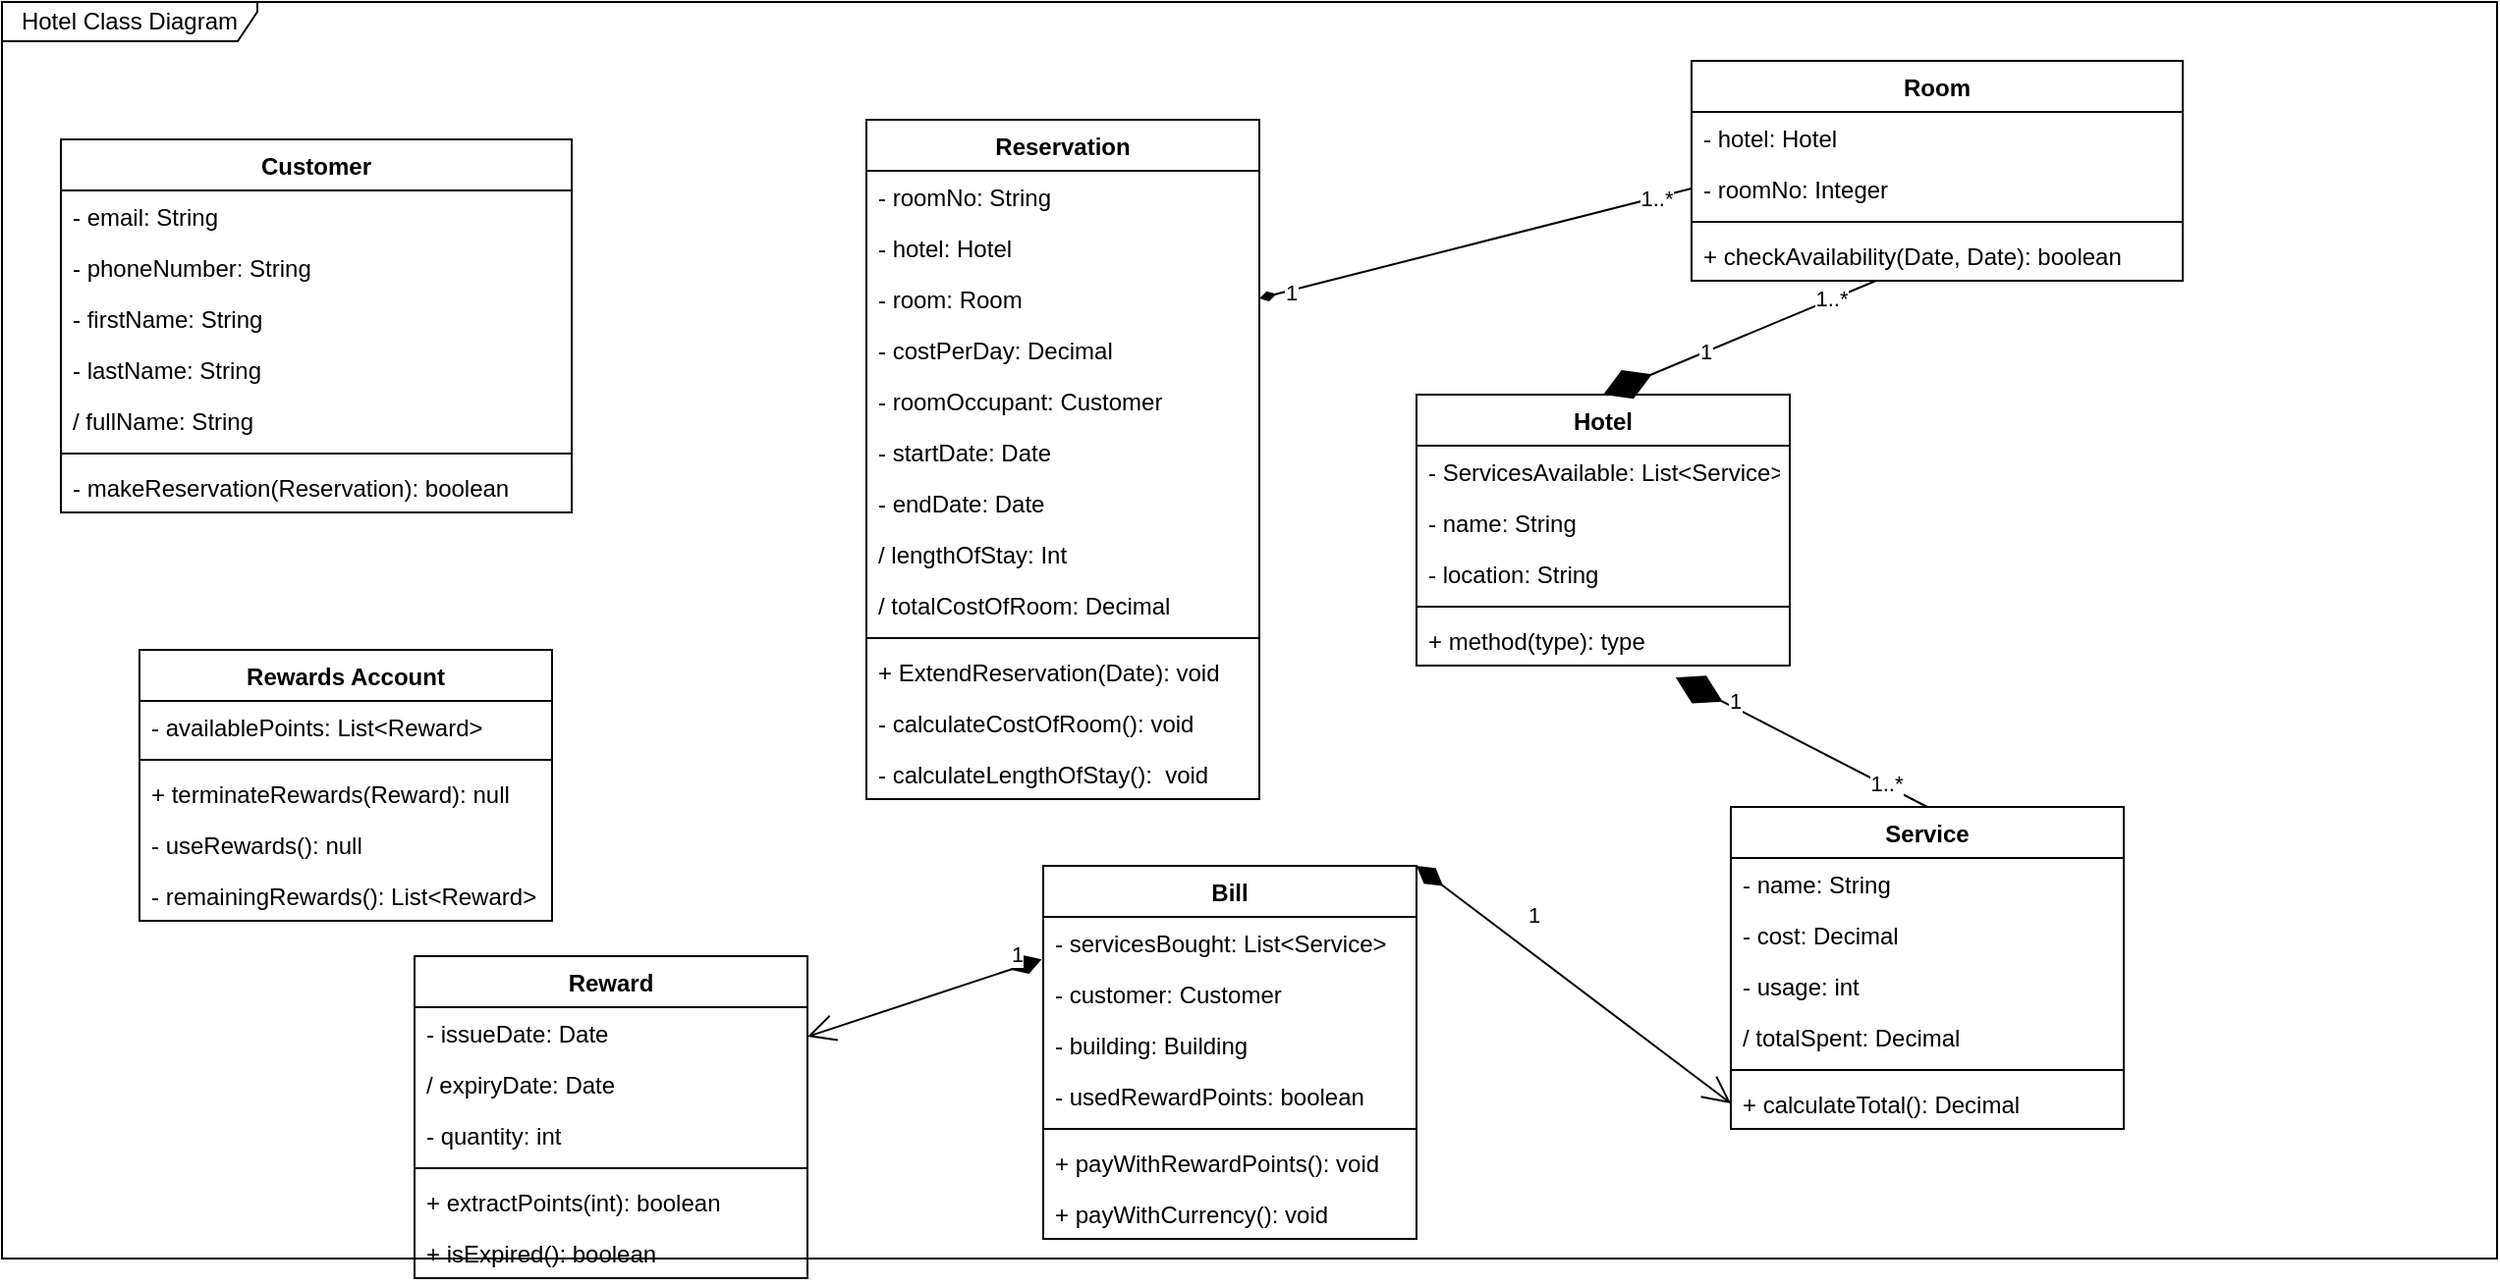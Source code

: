 <mxfile version="15.6.8" type="github">
  <diagram id="YhXRtmVECPYvh8T-_8Jl" name="Page-1">
    <mxGraphModel dx="1221" dy="1813" grid="1" gridSize="10" guides="1" tooltips="1" connect="1" arrows="1" fold="1" page="1" pageScale="1" pageWidth="827" pageHeight="1169" math="0" shadow="0">
      <root>
        <mxCell id="0" />
        <mxCell id="1" parent="0" />
        <mxCell id="nPpc5XucaBcoF5oF9KkG-5" value="Hotel Class Diagram" style="shape=umlFrame;whiteSpace=wrap;html=1;width=130;height=20;" parent="1" vertex="1">
          <mxGeometry x="120" y="-210" width="1270" height="640" as="geometry" />
        </mxCell>
        <mxCell id="nPpc5XucaBcoF5oF9KkG-1" value="Customer" style="swimlane;fontStyle=1;align=center;verticalAlign=top;childLayout=stackLayout;horizontal=1;startSize=26;horizontalStack=0;resizeParent=1;resizeParentMax=0;resizeLast=0;collapsible=1;marginBottom=0;" parent="1" vertex="1">
          <mxGeometry x="150" y="-140" width="260" height="190" as="geometry" />
        </mxCell>
        <mxCell id="nPpc5XucaBcoF5oF9KkG-2" value="- email: String" style="text;strokeColor=none;fillColor=none;align=left;verticalAlign=top;spacingLeft=4;spacingRight=4;overflow=hidden;rotatable=0;points=[[0,0.5],[1,0.5]];portConstraint=eastwest;" parent="nPpc5XucaBcoF5oF9KkG-1" vertex="1">
          <mxGeometry y="26" width="260" height="26" as="geometry" />
        </mxCell>
        <mxCell id="vZjGSp75bT5T1jxKTtqy-53" value="- phoneNumber: String" style="text;strokeColor=none;fillColor=none;align=left;verticalAlign=top;spacingLeft=4;spacingRight=4;overflow=hidden;rotatable=0;points=[[0,0.5],[1,0.5]];portConstraint=eastwest;" vertex="1" parent="nPpc5XucaBcoF5oF9KkG-1">
          <mxGeometry y="52" width="260" height="26" as="geometry" />
        </mxCell>
        <mxCell id="vZjGSp75bT5T1jxKTtqy-52" value="- firstName: String" style="text;strokeColor=none;fillColor=none;align=left;verticalAlign=top;spacingLeft=4;spacingRight=4;overflow=hidden;rotatable=0;points=[[0,0.5],[1,0.5]];portConstraint=eastwest;" vertex="1" parent="nPpc5XucaBcoF5oF9KkG-1">
          <mxGeometry y="78" width="260" height="26" as="geometry" />
        </mxCell>
        <mxCell id="vZjGSp75bT5T1jxKTtqy-54" value="- lastName: String" style="text;strokeColor=none;fillColor=none;align=left;verticalAlign=top;spacingLeft=4;spacingRight=4;overflow=hidden;rotatable=0;points=[[0,0.5],[1,0.5]];portConstraint=eastwest;" vertex="1" parent="nPpc5XucaBcoF5oF9KkG-1">
          <mxGeometry y="104" width="260" height="26" as="geometry" />
        </mxCell>
        <mxCell id="vZjGSp75bT5T1jxKTtqy-55" value="/ fullName: String" style="text;strokeColor=none;fillColor=none;align=left;verticalAlign=top;spacingLeft=4;spacingRight=4;overflow=hidden;rotatable=0;points=[[0,0.5],[1,0.5]];portConstraint=eastwest;" vertex="1" parent="nPpc5XucaBcoF5oF9KkG-1">
          <mxGeometry y="130" width="260" height="26" as="geometry" />
        </mxCell>
        <mxCell id="nPpc5XucaBcoF5oF9KkG-3" value="" style="line;strokeWidth=1;fillColor=none;align=left;verticalAlign=middle;spacingTop=-1;spacingLeft=3;spacingRight=3;rotatable=0;labelPosition=right;points=[];portConstraint=eastwest;" parent="nPpc5XucaBcoF5oF9KkG-1" vertex="1">
          <mxGeometry y="156" width="260" height="8" as="geometry" />
        </mxCell>
        <mxCell id="nPpc5XucaBcoF5oF9KkG-4" value="- makeReservation(Reservation): boolean" style="text;strokeColor=none;fillColor=none;align=left;verticalAlign=top;spacingLeft=4;spacingRight=4;overflow=hidden;rotatable=0;points=[[0,0.5],[1,0.5]];portConstraint=eastwest;" parent="nPpc5XucaBcoF5oF9KkG-1" vertex="1">
          <mxGeometry y="164" width="260" height="26" as="geometry" />
        </mxCell>
        <mxCell id="nPpc5XucaBcoF5oF9KkG-6" value="Reservation" style="swimlane;fontStyle=1;align=center;verticalAlign=top;childLayout=stackLayout;horizontal=1;startSize=26;horizontalStack=0;resizeParent=1;resizeParentMax=0;resizeLast=0;collapsible=1;marginBottom=0;" parent="1" vertex="1">
          <mxGeometry x="560" y="-150" width="200" height="346" as="geometry" />
        </mxCell>
        <mxCell id="nPpc5XucaBcoF5oF9KkG-7" value="- roomNo: String" style="text;strokeColor=none;fillColor=none;align=left;verticalAlign=top;spacingLeft=4;spacingRight=4;overflow=hidden;rotatable=0;points=[[0,0.5],[1,0.5]];portConstraint=eastwest;" parent="nPpc5XucaBcoF5oF9KkG-6" vertex="1">
          <mxGeometry y="26" width="200" height="26" as="geometry" />
        </mxCell>
        <mxCell id="vZjGSp75bT5T1jxKTtqy-7" value="- hotel: Hotel" style="text;strokeColor=none;fillColor=none;align=left;verticalAlign=top;spacingLeft=4;spacingRight=4;overflow=hidden;rotatable=0;points=[[0,0.5],[1,0.5]];portConstraint=eastwest;" vertex="1" parent="nPpc5XucaBcoF5oF9KkG-6">
          <mxGeometry y="52" width="200" height="26" as="geometry" />
        </mxCell>
        <mxCell id="vZjGSp75bT5T1jxKTtqy-16" value="- room: Room" style="text;strokeColor=none;fillColor=none;align=left;verticalAlign=top;spacingLeft=4;spacingRight=4;overflow=hidden;rotatable=0;points=[[0,0.5],[1,0.5]];portConstraint=eastwest;" vertex="1" parent="nPpc5XucaBcoF5oF9KkG-6">
          <mxGeometry y="78" width="200" height="26" as="geometry" />
        </mxCell>
        <mxCell id="vZjGSp75bT5T1jxKTtqy-39" value="- costPerDay: Decimal" style="text;strokeColor=none;fillColor=none;align=left;verticalAlign=top;spacingLeft=4;spacingRight=4;overflow=hidden;rotatable=0;points=[[0,0.5],[1,0.5]];portConstraint=eastwest;" vertex="1" parent="nPpc5XucaBcoF5oF9KkG-6">
          <mxGeometry y="104" width="200" height="26" as="geometry" />
        </mxCell>
        <mxCell id="vZjGSp75bT5T1jxKTtqy-70" value="- roomOccupant: Customer" style="text;strokeColor=none;fillColor=none;align=left;verticalAlign=top;spacingLeft=4;spacingRight=4;overflow=hidden;rotatable=0;points=[[0,0.5],[1,0.5]];portConstraint=eastwest;" vertex="1" parent="nPpc5XucaBcoF5oF9KkG-6">
          <mxGeometry y="130" width="200" height="26" as="geometry" />
        </mxCell>
        <mxCell id="vZjGSp75bT5T1jxKTtqy-17" value="- startDate: Date" style="text;strokeColor=none;fillColor=none;align=left;verticalAlign=top;spacingLeft=4;spacingRight=4;overflow=hidden;rotatable=0;points=[[0,0.5],[1,0.5]];portConstraint=eastwest;" vertex="1" parent="nPpc5XucaBcoF5oF9KkG-6">
          <mxGeometry y="156" width="200" height="26" as="geometry" />
        </mxCell>
        <mxCell id="vZjGSp75bT5T1jxKTtqy-18" value="- endDate: Date" style="text;strokeColor=none;fillColor=none;align=left;verticalAlign=top;spacingLeft=4;spacingRight=4;overflow=hidden;rotatable=0;points=[[0,0.5],[1,0.5]];portConstraint=eastwest;" vertex="1" parent="nPpc5XucaBcoF5oF9KkG-6">
          <mxGeometry y="182" width="200" height="26" as="geometry" />
        </mxCell>
        <mxCell id="vZjGSp75bT5T1jxKTtqy-19" value="/ lengthOfStay: Int" style="text;strokeColor=none;fillColor=none;align=left;verticalAlign=top;spacingLeft=4;spacingRight=4;overflow=hidden;rotatable=0;points=[[0,0.5],[1,0.5]];portConstraint=eastwest;" vertex="1" parent="nPpc5XucaBcoF5oF9KkG-6">
          <mxGeometry y="208" width="200" height="26" as="geometry" />
        </mxCell>
        <mxCell id="vZjGSp75bT5T1jxKTtqy-41" value="/ totalCostOfRoom: Decimal" style="text;strokeColor=none;fillColor=none;align=left;verticalAlign=top;spacingLeft=4;spacingRight=4;overflow=hidden;rotatable=0;points=[[0,0.5],[1,0.5]];portConstraint=eastwest;" vertex="1" parent="nPpc5XucaBcoF5oF9KkG-6">
          <mxGeometry y="234" width="200" height="26" as="geometry" />
        </mxCell>
        <mxCell id="nPpc5XucaBcoF5oF9KkG-8" value="" style="line;strokeWidth=1;fillColor=none;align=left;verticalAlign=middle;spacingTop=-1;spacingLeft=3;spacingRight=3;rotatable=0;labelPosition=right;points=[];portConstraint=eastwest;" parent="nPpc5XucaBcoF5oF9KkG-6" vertex="1">
          <mxGeometry y="260" width="200" height="8" as="geometry" />
        </mxCell>
        <mxCell id="nPpc5XucaBcoF5oF9KkG-9" value="+ ExtendReservation(Date): void" style="text;strokeColor=none;fillColor=none;align=left;verticalAlign=top;spacingLeft=4;spacingRight=4;overflow=hidden;rotatable=0;points=[[0,0.5],[1,0.5]];portConstraint=eastwest;" parent="nPpc5XucaBcoF5oF9KkG-6" vertex="1">
          <mxGeometry y="268" width="200" height="26" as="geometry" />
        </mxCell>
        <mxCell id="vZjGSp75bT5T1jxKTtqy-42" value="- calculateCostOfRoom(): void" style="text;strokeColor=none;fillColor=none;align=left;verticalAlign=top;spacingLeft=4;spacingRight=4;overflow=hidden;rotatable=0;points=[[0,0.5],[1,0.5]];portConstraint=eastwest;" vertex="1" parent="nPpc5XucaBcoF5oF9KkG-6">
          <mxGeometry y="294" width="200" height="26" as="geometry" />
        </mxCell>
        <mxCell id="vZjGSp75bT5T1jxKTtqy-43" value="- calculateLengthOfStay():  void" style="text;strokeColor=none;fillColor=none;align=left;verticalAlign=top;spacingLeft=4;spacingRight=4;overflow=hidden;rotatable=0;points=[[0,0.5],[1,0.5]];portConstraint=eastwest;" vertex="1" parent="nPpc5XucaBcoF5oF9KkG-6">
          <mxGeometry y="320" width="200" height="26" as="geometry" />
        </mxCell>
        <mxCell id="nPpc5XucaBcoF5oF9KkG-14" value="Service" style="swimlane;fontStyle=1;align=center;verticalAlign=top;childLayout=stackLayout;horizontal=1;startSize=26;horizontalStack=0;resizeParent=1;resizeParentMax=0;resizeLast=0;collapsible=1;marginBottom=0;" parent="1" vertex="1">
          <mxGeometry x="1000" y="200" width="200" height="164" as="geometry" />
        </mxCell>
        <mxCell id="nPpc5XucaBcoF5oF9KkG-15" value="- name: String" style="text;strokeColor=none;fillColor=none;align=left;verticalAlign=top;spacingLeft=4;spacingRight=4;overflow=hidden;rotatable=0;points=[[0,0.5],[1,0.5]];portConstraint=eastwest;" parent="nPpc5XucaBcoF5oF9KkG-14" vertex="1">
          <mxGeometry y="26" width="200" height="26" as="geometry" />
        </mxCell>
        <mxCell id="vZjGSp75bT5T1jxKTtqy-32" value="- cost: Decimal" style="text;strokeColor=none;fillColor=none;align=left;verticalAlign=top;spacingLeft=4;spacingRight=4;overflow=hidden;rotatable=0;points=[[0,0.5],[1,0.5]];portConstraint=eastwest;" vertex="1" parent="nPpc5XucaBcoF5oF9KkG-14">
          <mxGeometry y="52" width="200" height="26" as="geometry" />
        </mxCell>
        <mxCell id="vZjGSp75bT5T1jxKTtqy-33" value="- usage: int" style="text;strokeColor=none;fillColor=none;align=left;verticalAlign=top;spacingLeft=4;spacingRight=4;overflow=hidden;rotatable=0;points=[[0,0.5],[1,0.5]];portConstraint=eastwest;" vertex="1" parent="nPpc5XucaBcoF5oF9KkG-14">
          <mxGeometry y="78" width="200" height="26" as="geometry" />
        </mxCell>
        <mxCell id="vZjGSp75bT5T1jxKTtqy-34" value="/ totalSpent: Decimal" style="text;strokeColor=none;fillColor=none;align=left;verticalAlign=top;spacingLeft=4;spacingRight=4;overflow=hidden;rotatable=0;points=[[0,0.5],[1,0.5]];portConstraint=eastwest;" vertex="1" parent="nPpc5XucaBcoF5oF9KkG-14">
          <mxGeometry y="104" width="200" height="26" as="geometry" />
        </mxCell>
        <mxCell id="nPpc5XucaBcoF5oF9KkG-16" value="" style="line;strokeWidth=1;fillColor=none;align=left;verticalAlign=middle;spacingTop=-1;spacingLeft=3;spacingRight=3;rotatable=0;labelPosition=right;points=[];portConstraint=eastwest;" parent="nPpc5XucaBcoF5oF9KkG-14" vertex="1">
          <mxGeometry y="130" width="200" height="8" as="geometry" />
        </mxCell>
        <mxCell id="nPpc5XucaBcoF5oF9KkG-17" value="+ calculateTotal(): Decimal" style="text;strokeColor=none;fillColor=none;align=left;verticalAlign=top;spacingLeft=4;spacingRight=4;overflow=hidden;rotatable=0;points=[[0,0.5],[1,0.5]];portConstraint=eastwest;" parent="nPpc5XucaBcoF5oF9KkG-14" vertex="1">
          <mxGeometry y="138" width="200" height="26" as="geometry" />
        </mxCell>
        <mxCell id="nPpc5XucaBcoF5oF9KkG-18" value="Bill" style="swimlane;fontStyle=1;align=center;verticalAlign=top;childLayout=stackLayout;horizontal=1;startSize=26;horizontalStack=0;resizeParent=1;resizeParentMax=0;resizeLast=0;collapsible=1;marginBottom=0;" parent="1" vertex="1">
          <mxGeometry x="650" y="230" width="190" height="190" as="geometry" />
        </mxCell>
        <mxCell id="nPpc5XucaBcoF5oF9KkG-19" value="- servicesBought: List&lt;Service&gt;" style="text;strokeColor=none;fillColor=none;align=left;verticalAlign=top;spacingLeft=4;spacingRight=4;overflow=hidden;rotatable=0;points=[[0,0.5],[1,0.5]];portConstraint=eastwest;" parent="nPpc5XucaBcoF5oF9KkG-18" vertex="1">
          <mxGeometry y="26" width="190" height="26" as="geometry" />
        </mxCell>
        <mxCell id="vZjGSp75bT5T1jxKTtqy-35" value="- customer: Customer " style="text;strokeColor=none;fillColor=none;align=left;verticalAlign=top;spacingLeft=4;spacingRight=4;overflow=hidden;rotatable=0;points=[[0,0.5],[1,0.5]];portConstraint=eastwest;" vertex="1" parent="nPpc5XucaBcoF5oF9KkG-18">
          <mxGeometry y="52" width="190" height="26" as="geometry" />
        </mxCell>
        <mxCell id="vZjGSp75bT5T1jxKTtqy-36" value="- building: Building" style="text;strokeColor=none;fillColor=none;align=left;verticalAlign=top;spacingLeft=4;spacingRight=4;overflow=hidden;rotatable=0;points=[[0,0.5],[1,0.5]];portConstraint=eastwest;" vertex="1" parent="nPpc5XucaBcoF5oF9KkG-18">
          <mxGeometry y="78" width="190" height="26" as="geometry" />
        </mxCell>
        <mxCell id="vZjGSp75bT5T1jxKTtqy-37" value="- usedRewardPoints: boolean" style="text;strokeColor=none;fillColor=none;align=left;verticalAlign=top;spacingLeft=4;spacingRight=4;overflow=hidden;rotatable=0;points=[[0,0.5],[1,0.5]];portConstraint=eastwest;" vertex="1" parent="nPpc5XucaBcoF5oF9KkG-18">
          <mxGeometry y="104" width="190" height="26" as="geometry" />
        </mxCell>
        <mxCell id="nPpc5XucaBcoF5oF9KkG-20" value="" style="line;strokeWidth=1;fillColor=none;align=left;verticalAlign=middle;spacingTop=-1;spacingLeft=3;spacingRight=3;rotatable=0;labelPosition=right;points=[];portConstraint=eastwest;" parent="nPpc5XucaBcoF5oF9KkG-18" vertex="1">
          <mxGeometry y="130" width="190" height="8" as="geometry" />
        </mxCell>
        <mxCell id="nPpc5XucaBcoF5oF9KkG-21" value="+ payWithRewardPoints(): void" style="text;strokeColor=none;fillColor=none;align=left;verticalAlign=top;spacingLeft=4;spacingRight=4;overflow=hidden;rotatable=0;points=[[0,0.5],[1,0.5]];portConstraint=eastwest;" parent="nPpc5XucaBcoF5oF9KkG-18" vertex="1">
          <mxGeometry y="138" width="190" height="26" as="geometry" />
        </mxCell>
        <mxCell id="vZjGSp75bT5T1jxKTtqy-44" value="+ payWithCurrency(): void" style="text;strokeColor=none;fillColor=none;align=left;verticalAlign=top;spacingLeft=4;spacingRight=4;overflow=hidden;rotatable=0;points=[[0,0.5],[1,0.5]];portConstraint=eastwest;" vertex="1" parent="nPpc5XucaBcoF5oF9KkG-18">
          <mxGeometry y="164" width="190" height="26" as="geometry" />
        </mxCell>
        <mxCell id="nPpc5XucaBcoF5oF9KkG-22" value="Reward" style="swimlane;fontStyle=1;align=center;verticalAlign=top;childLayout=stackLayout;horizontal=1;startSize=26;horizontalStack=0;resizeParent=1;resizeParentMax=0;resizeLast=0;collapsible=1;marginBottom=0;" parent="1" vertex="1">
          <mxGeometry x="330" y="276" width="200" height="164" as="geometry" />
        </mxCell>
        <mxCell id="nPpc5XucaBcoF5oF9KkG-23" value="- issueDate: Date" style="text;strokeColor=none;fillColor=none;align=left;verticalAlign=top;spacingLeft=4;spacingRight=4;overflow=hidden;rotatable=0;points=[[0,0.5],[1,0.5]];portConstraint=eastwest;" parent="nPpc5XucaBcoF5oF9KkG-22" vertex="1">
          <mxGeometry y="26" width="200" height="26" as="geometry" />
        </mxCell>
        <mxCell id="vZjGSp75bT5T1jxKTtqy-48" value="/ expiryDate: Date" style="text;strokeColor=none;fillColor=none;align=left;verticalAlign=top;spacingLeft=4;spacingRight=4;overflow=hidden;rotatable=0;points=[[0,0.5],[1,0.5]];portConstraint=eastwest;" vertex="1" parent="nPpc5XucaBcoF5oF9KkG-22">
          <mxGeometry y="52" width="200" height="26" as="geometry" />
        </mxCell>
        <mxCell id="vZjGSp75bT5T1jxKTtqy-45" value="- quantity: int" style="text;strokeColor=none;fillColor=none;align=left;verticalAlign=top;spacingLeft=4;spacingRight=4;overflow=hidden;rotatable=0;points=[[0,0.5],[1,0.5]];portConstraint=eastwest;" vertex="1" parent="nPpc5XucaBcoF5oF9KkG-22">
          <mxGeometry y="78" width="200" height="26" as="geometry" />
        </mxCell>
        <mxCell id="nPpc5XucaBcoF5oF9KkG-24" value="" style="line;strokeWidth=1;fillColor=none;align=left;verticalAlign=middle;spacingTop=-1;spacingLeft=3;spacingRight=3;rotatable=0;labelPosition=right;points=[];portConstraint=eastwest;" parent="nPpc5XucaBcoF5oF9KkG-22" vertex="1">
          <mxGeometry y="104" width="200" height="8" as="geometry" />
        </mxCell>
        <mxCell id="nPpc5XucaBcoF5oF9KkG-25" value="+ extractPoints(int): boolean" style="text;strokeColor=none;fillColor=none;align=left;verticalAlign=top;spacingLeft=4;spacingRight=4;overflow=hidden;rotatable=0;points=[[0,0.5],[1,0.5]];portConstraint=eastwest;" parent="nPpc5XucaBcoF5oF9KkG-22" vertex="1">
          <mxGeometry y="112" width="200" height="26" as="geometry" />
        </mxCell>
        <mxCell id="vZjGSp75bT5T1jxKTtqy-47" value="+ isExpired(): boolean" style="text;strokeColor=none;fillColor=none;align=left;verticalAlign=top;spacingLeft=4;spacingRight=4;overflow=hidden;rotatable=0;points=[[0,0.5],[1,0.5]];portConstraint=eastwest;" vertex="1" parent="nPpc5XucaBcoF5oF9KkG-22">
          <mxGeometry y="138" width="200" height="26" as="geometry" />
        </mxCell>
        <mxCell id="nPpc5XucaBcoF5oF9KkG-26" value="Rewards Account" style="swimlane;fontStyle=1;align=center;verticalAlign=top;childLayout=stackLayout;horizontal=1;startSize=26;horizontalStack=0;resizeParent=1;resizeParentMax=0;resizeLast=0;collapsible=1;marginBottom=0;" parent="1" vertex="1">
          <mxGeometry x="190" y="120" width="210" height="138" as="geometry" />
        </mxCell>
        <mxCell id="nPpc5XucaBcoF5oF9KkG-27" value="- availablePoints: List&lt;Reward&gt;" style="text;strokeColor=none;fillColor=none;align=left;verticalAlign=top;spacingLeft=4;spacingRight=4;overflow=hidden;rotatable=0;points=[[0,0.5],[1,0.5]];portConstraint=eastwest;" parent="nPpc5XucaBcoF5oF9KkG-26" vertex="1">
          <mxGeometry y="26" width="210" height="26" as="geometry" />
        </mxCell>
        <mxCell id="nPpc5XucaBcoF5oF9KkG-28" value="" style="line;strokeWidth=1;fillColor=none;align=left;verticalAlign=middle;spacingTop=-1;spacingLeft=3;spacingRight=3;rotatable=0;labelPosition=right;points=[];portConstraint=eastwest;" parent="nPpc5XucaBcoF5oF9KkG-26" vertex="1">
          <mxGeometry y="52" width="210" height="8" as="geometry" />
        </mxCell>
        <mxCell id="nPpc5XucaBcoF5oF9KkG-29" value="+ terminateRewards(Reward): null" style="text;strokeColor=none;fillColor=none;align=left;verticalAlign=top;spacingLeft=4;spacingRight=4;overflow=hidden;rotatable=0;points=[[0,0.5],[1,0.5]];portConstraint=eastwest;" parent="nPpc5XucaBcoF5oF9KkG-26" vertex="1">
          <mxGeometry y="60" width="210" height="26" as="geometry" />
        </mxCell>
        <mxCell id="vZjGSp75bT5T1jxKTtqy-50" value="- useRewards(): null" style="text;strokeColor=none;fillColor=none;align=left;verticalAlign=top;spacingLeft=4;spacingRight=4;overflow=hidden;rotatable=0;points=[[0,0.5],[1,0.5]];portConstraint=eastwest;" vertex="1" parent="nPpc5XucaBcoF5oF9KkG-26">
          <mxGeometry y="86" width="210" height="26" as="geometry" />
        </mxCell>
        <mxCell id="vZjGSp75bT5T1jxKTtqy-51" value="- remainingRewards(): List&lt;Reward&gt;" style="text;strokeColor=none;fillColor=none;align=left;verticalAlign=top;spacingLeft=4;spacingRight=4;overflow=hidden;rotatable=0;points=[[0,0.5],[1,0.5]];portConstraint=eastwest;" vertex="1" parent="nPpc5XucaBcoF5oF9KkG-26">
          <mxGeometry y="112" width="210" height="26" as="geometry" />
        </mxCell>
        <mxCell id="nPpc5XucaBcoF5oF9KkG-30" value="1" style="endArrow=open;html=1;endSize=12;startArrow=diamondThin;startSize=14;startFill=1;align=left;verticalAlign=bottom;rounded=0;exitX=-0.004;exitY=0.831;exitDx=0;exitDy=0;exitPerimeter=0;entryX=1;entryY=0.25;entryDx=0;entryDy=0;" parent="1" source="nPpc5XucaBcoF5oF9KkG-19" target="nPpc5XucaBcoF5oF9KkG-22" edge="1">
          <mxGeometry x="-0.707" y="1" relative="1" as="geometry">
            <mxPoint x="380" y="200" as="sourcePoint" />
            <mxPoint x="540" y="200" as="targetPoint" />
            <mxPoint as="offset" />
          </mxGeometry>
        </mxCell>
        <mxCell id="nPpc5XucaBcoF5oF9KkG-31" value="1" style="endArrow=open;html=1;endSize=12;startArrow=diamondThin;startSize=14;startFill=1;align=left;verticalAlign=bottom;rounded=0;exitX=1;exitY=0;exitDx=0;exitDy=0;entryX=0;entryY=0.5;entryDx=0;entryDy=0;" parent="1" source="nPpc5XucaBcoF5oF9KkG-18" target="nPpc5XucaBcoF5oF9KkG-17" edge="1">
          <mxGeometry x="-0.352" y="7" relative="1" as="geometry">
            <mxPoint x="709.24" y="216.106" as="sourcePoint" />
            <mxPoint x="510" y="210" as="targetPoint" />
            <mxPoint x="-1" as="offset" />
          </mxGeometry>
        </mxCell>
        <mxCell id="vZjGSp75bT5T1jxKTtqy-1" value="Hotel" style="swimlane;fontStyle=1;align=center;verticalAlign=top;childLayout=stackLayout;horizontal=1;startSize=26;horizontalStack=0;resizeParent=1;resizeParentMax=0;resizeLast=0;collapsible=1;marginBottom=0;" vertex="1" parent="1">
          <mxGeometry x="840" y="-10" width="190" height="138" as="geometry" />
        </mxCell>
        <mxCell id="vZjGSp75bT5T1jxKTtqy-2" value="- ServicesAvailable: List&lt;Service&gt;" style="text;strokeColor=none;fillColor=none;align=left;verticalAlign=top;spacingLeft=4;spacingRight=4;overflow=hidden;rotatable=0;points=[[0,0.5],[1,0.5]];portConstraint=eastwest;" vertex="1" parent="vZjGSp75bT5T1jxKTtqy-1">
          <mxGeometry y="26" width="190" height="26" as="geometry" />
        </mxCell>
        <mxCell id="vZjGSp75bT5T1jxKTtqy-60" value="- name: String" style="text;strokeColor=none;fillColor=none;align=left;verticalAlign=top;spacingLeft=4;spacingRight=4;overflow=hidden;rotatable=0;points=[[0,0.5],[1,0.5]];portConstraint=eastwest;" vertex="1" parent="vZjGSp75bT5T1jxKTtqy-1">
          <mxGeometry y="52" width="190" height="26" as="geometry" />
        </mxCell>
        <mxCell id="vZjGSp75bT5T1jxKTtqy-61" value="- location: String" style="text;strokeColor=none;fillColor=none;align=left;verticalAlign=top;spacingLeft=4;spacingRight=4;overflow=hidden;rotatable=0;points=[[0,0.5],[1,0.5]];portConstraint=eastwest;" vertex="1" parent="vZjGSp75bT5T1jxKTtqy-1">
          <mxGeometry y="78" width="190" height="26" as="geometry" />
        </mxCell>
        <mxCell id="vZjGSp75bT5T1jxKTtqy-3" value="" style="line;strokeWidth=1;fillColor=none;align=left;verticalAlign=middle;spacingTop=-1;spacingLeft=3;spacingRight=3;rotatable=0;labelPosition=right;points=[];portConstraint=eastwest;" vertex="1" parent="vZjGSp75bT5T1jxKTtqy-1">
          <mxGeometry y="104" width="190" height="8" as="geometry" />
        </mxCell>
        <mxCell id="vZjGSp75bT5T1jxKTtqy-4" value="+ method(type): type" style="text;strokeColor=none;fillColor=none;align=left;verticalAlign=top;spacingLeft=4;spacingRight=4;overflow=hidden;rotatable=0;points=[[0,0.5],[1,0.5]];portConstraint=eastwest;" vertex="1" parent="vZjGSp75bT5T1jxKTtqy-1">
          <mxGeometry y="112" width="190" height="26" as="geometry" />
        </mxCell>
        <mxCell id="vZjGSp75bT5T1jxKTtqy-8" value="Room" style="swimlane;fontStyle=1;align=center;verticalAlign=top;childLayout=stackLayout;horizontal=1;startSize=26;horizontalStack=0;resizeParent=1;resizeParentMax=0;resizeLast=0;collapsible=1;marginBottom=0;" vertex="1" parent="1">
          <mxGeometry x="980" y="-180" width="250" height="112" as="geometry" />
        </mxCell>
        <mxCell id="vZjGSp75bT5T1jxKTtqy-9" value="- hotel: Hotel" style="text;strokeColor=none;fillColor=none;align=left;verticalAlign=top;spacingLeft=4;spacingRight=4;overflow=hidden;rotatable=0;points=[[0,0.5],[1,0.5]];portConstraint=eastwest;" vertex="1" parent="vZjGSp75bT5T1jxKTtqy-8">
          <mxGeometry y="26" width="250" height="26" as="geometry" />
        </mxCell>
        <mxCell id="vZjGSp75bT5T1jxKTtqy-21" value="- roomNo: Integer" style="text;strokeColor=none;fillColor=none;align=left;verticalAlign=top;spacingLeft=4;spacingRight=4;overflow=hidden;rotatable=0;points=[[0,0.5],[1,0.5]];portConstraint=eastwest;" vertex="1" parent="vZjGSp75bT5T1jxKTtqy-8">
          <mxGeometry y="52" width="250" height="26" as="geometry" />
        </mxCell>
        <mxCell id="vZjGSp75bT5T1jxKTtqy-10" value="" style="line;strokeWidth=1;fillColor=none;align=left;verticalAlign=middle;spacingTop=-1;spacingLeft=3;spacingRight=3;rotatable=0;labelPosition=right;points=[];portConstraint=eastwest;" vertex="1" parent="vZjGSp75bT5T1jxKTtqy-8">
          <mxGeometry y="78" width="250" height="8" as="geometry" />
        </mxCell>
        <mxCell id="vZjGSp75bT5T1jxKTtqy-11" value="+ checkAvailability(Date, Date): boolean" style="text;strokeColor=none;fillColor=none;align=left;verticalAlign=top;spacingLeft=4;spacingRight=4;overflow=hidden;rotatable=0;points=[[0,0.5],[1,0.5]];portConstraint=eastwest;" vertex="1" parent="vZjGSp75bT5T1jxKTtqy-8">
          <mxGeometry y="86" width="250" height="26" as="geometry" />
        </mxCell>
        <mxCell id="vZjGSp75bT5T1jxKTtqy-56" value="" style="endArrow=diamondThin;endFill=1;endSize=24;html=1;rounded=0;targetPerimeterSpacing=6;entryX=0.5;entryY=0;entryDx=0;entryDy=0;" edge="1" parent="1" source="vZjGSp75bT5T1jxKTtqy-11" target="vZjGSp75bT5T1jxKTtqy-1">
          <mxGeometry width="160" relative="1" as="geometry">
            <mxPoint x="570" y="130" as="sourcePoint" />
            <mxPoint x="730" y="130" as="targetPoint" />
          </mxGeometry>
        </mxCell>
        <mxCell id="vZjGSp75bT5T1jxKTtqy-57" value="1" style="edgeLabel;html=1;align=center;verticalAlign=middle;resizable=0;points=[];" vertex="1" connectable="0" parent="vZjGSp75bT5T1jxKTtqy-56">
          <mxGeometry x="0.246" y="-1" relative="1" as="geometry">
            <mxPoint as="offset" />
          </mxGeometry>
        </mxCell>
        <mxCell id="vZjGSp75bT5T1jxKTtqy-58" value="1..*" style="edgeLabel;html=1;align=center;verticalAlign=middle;resizable=0;points=[];" vertex="1" connectable="0" parent="vZjGSp75bT5T1jxKTtqy-56">
          <mxGeometry x="-0.667" y="-1" relative="1" as="geometry">
            <mxPoint as="offset" />
          </mxGeometry>
        </mxCell>
        <mxCell id="vZjGSp75bT5T1jxKTtqy-63" value="" style="endArrow=diamondThin;endFill=1;endSize=24;html=1;rounded=0;targetPerimeterSpacing=6;exitX=0.5;exitY=0;exitDx=0;exitDy=0;" edge="1" parent="1" source="nPpc5XucaBcoF5oF9KkG-14" target="vZjGSp75bT5T1jxKTtqy-4">
          <mxGeometry width="160" relative="1" as="geometry">
            <mxPoint x="965" y="-68.0" as="sourcePoint" />
            <mxPoint x="965" y="-10" as="targetPoint" />
          </mxGeometry>
        </mxCell>
        <mxCell id="vZjGSp75bT5T1jxKTtqy-64" value="1" style="edgeLabel;html=1;align=center;verticalAlign=middle;resizable=0;points=[];" vertex="1" connectable="0" parent="vZjGSp75bT5T1jxKTtqy-63">
          <mxGeometry x="0.246" y="-1" relative="1" as="geometry">
            <mxPoint x="-19" y="-12" as="offset" />
          </mxGeometry>
        </mxCell>
        <mxCell id="vZjGSp75bT5T1jxKTtqy-65" value="1..*" style="edgeLabel;html=1;align=center;verticalAlign=middle;resizable=0;points=[];" vertex="1" connectable="0" parent="vZjGSp75bT5T1jxKTtqy-63">
          <mxGeometry x="-0.667" y="-1" relative="1" as="geometry">
            <mxPoint as="offset" />
          </mxGeometry>
        </mxCell>
        <mxCell id="vZjGSp75bT5T1jxKTtqy-67" style="edgeStyle=none;rounded=0;orthogonalLoop=1;jettySize=auto;html=1;exitX=1;exitY=0.5;exitDx=0;exitDy=0;entryX=0;entryY=0.5;entryDx=0;entryDy=0;startArrow=diamondThin;startFill=1;endArrow=none;endFill=0;targetPerimeterSpacing=6;" edge="1" parent="1" source="vZjGSp75bT5T1jxKTtqy-16" target="vZjGSp75bT5T1jxKTtqy-21">
          <mxGeometry relative="1" as="geometry" />
        </mxCell>
        <mxCell id="vZjGSp75bT5T1jxKTtqy-68" value="1" style="edgeLabel;html=1;align=center;verticalAlign=middle;resizable=0;points=[];" vertex="1" connectable="0" parent="vZjGSp75bT5T1jxKTtqy-67">
          <mxGeometry x="-0.857" y="-1" relative="1" as="geometry">
            <mxPoint as="offset" />
          </mxGeometry>
        </mxCell>
        <mxCell id="vZjGSp75bT5T1jxKTtqy-69" value="1..*" style="edgeLabel;html=1;align=center;verticalAlign=middle;resizable=0;points=[];" vertex="1" connectable="0" parent="vZjGSp75bT5T1jxKTtqy-67">
          <mxGeometry x="0.834" relative="1" as="geometry">
            <mxPoint as="offset" />
          </mxGeometry>
        </mxCell>
      </root>
    </mxGraphModel>
  </diagram>
</mxfile>
